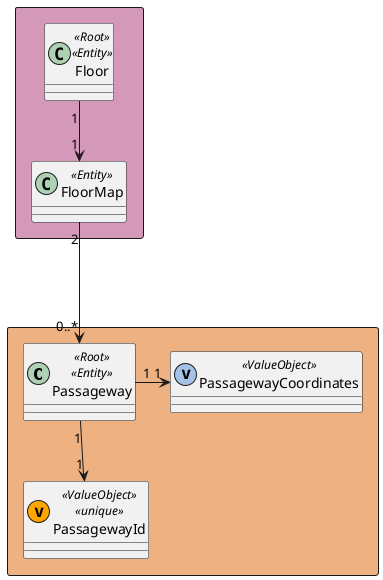 @startuml domain


'========================================================
rectangle #EDB182{
class Passageway  << Root >> << Entity >>
class PassagewayId  << (v,orange) ValueObject >> << unique >>
class PassagewayCoordinates << (v,#A4C2E5) ValueObject >>
}
'========================================================
rectangle #D499B9{
class Floor  << Root >> << Entity >>
class FloorMap  << Entity >>
}

'========================================================

Passageway "1"-d->"1" PassagewayId
Passageway "1"->"1" PassagewayCoordinates

Floor "1"-d->"1" FloorMap

FloorMap "2"--->"0..*" Passageway

@enduml
